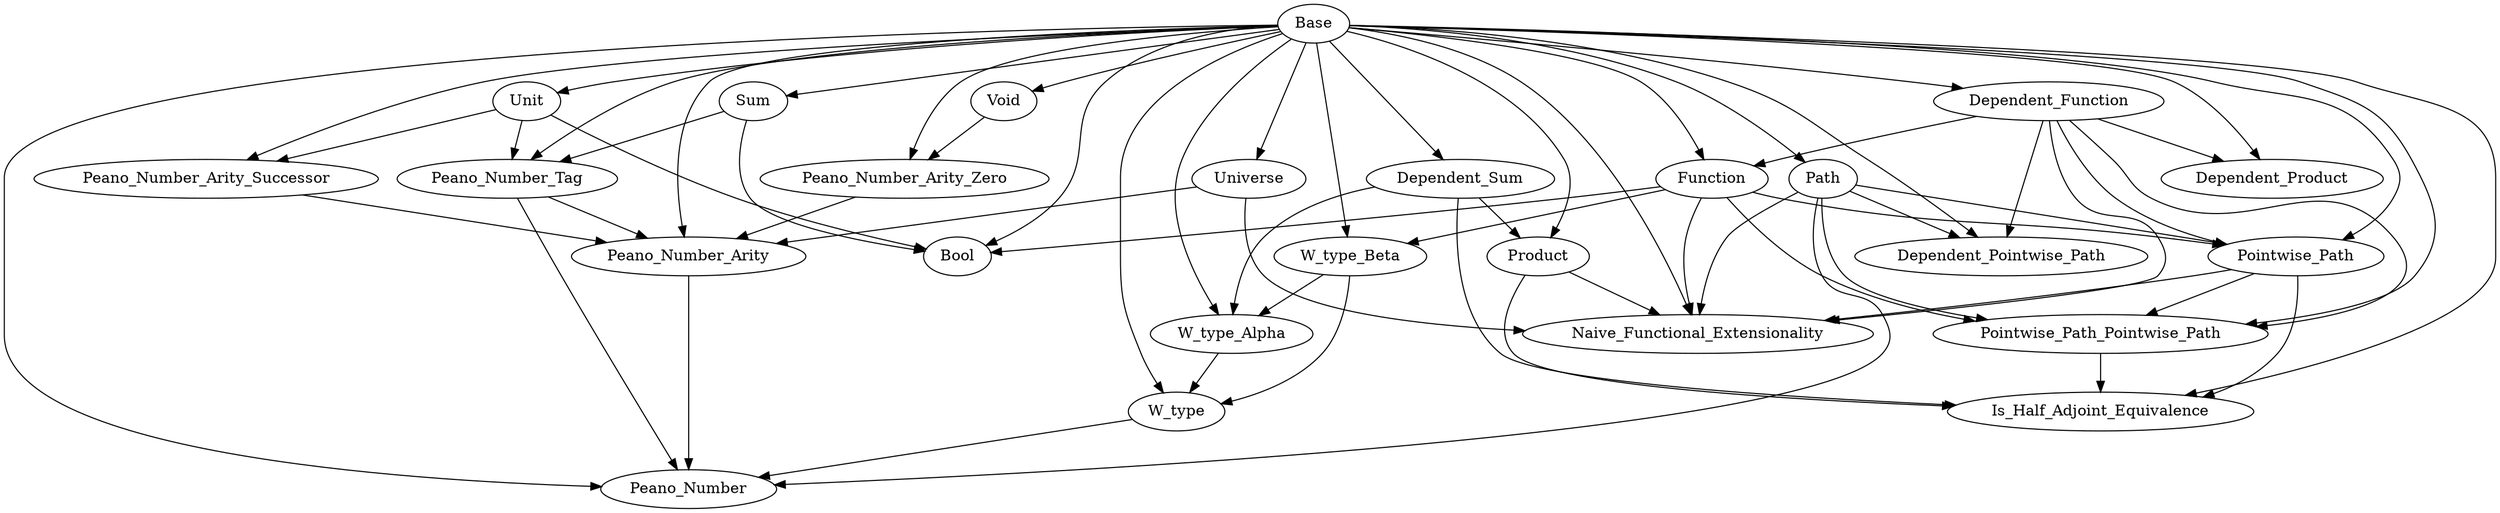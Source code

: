 digraph Dependencies {
  # Base
  # Dependent_Function
  "Base" -> "Dependent_Function";
  # Function
  "Base" -> "Function";
  "Dependent_Function" -> "Function";
  # Dependent_Product
  "Base" -> "Dependent_Product";
  "Dependent_Function" -> "Dependent_Product";
  # Dependent_Sum
  "Base" -> "Dependent_Sum";
  # Product
  "Base" -> "Product";
  "Dependent_Sum" -> "Product";
  # Sum
  "Base" -> "Sum";
  # Unit
  "Base" -> "Unit";
  # Void
  "Base" -> "Void";
  # W_type_Beta
  "Base" -> "W_type_Beta";
  "Function" -> "W_type_Beta";
  # W_type_Alpha
  "Base" -> "W_type_Alpha";
  "Dependent_Sum" -> "W_type_Alpha";
  "W_type_Beta" -> "W_type_Alpha";
  # W_type
  "Base" -> "W_type";
  "W_type_Alpha" -> "W_type";
  "W_type_Beta" -> "W_type";
  # Universe
  "Base" -> "Universe";
  # Path
  "Base" -> "Path";
  # Dependent_Pointwise_Path
  "Base" -> "Dependent_Pointwise_Path";
  "Dependent_Function" -> "Dependent_Pointwise_Path";
  "Path" -> "Dependent_Pointwise_Path";
  # Pointwise_Path
  "Base" -> "Pointwise_Path";
  "Dependent_Function" -> "Pointwise_Path";
  "Function" -> "Pointwise_Path";
  "Path" -> "Pointwise_Path";
  # Pointwise_Path_Pointwise_Path
  "Base" -> "Pointwise_Path_Pointwise_Path";
  "Dependent_Function" -> "Pointwise_Path_Pointwise_Path";
  "Function" -> "Pointwise_Path_Pointwise_Path";
  "Path" -> "Pointwise_Path_Pointwise_Path";
  "Pointwise_Path" -> "Pointwise_Path_Pointwise_Path";
  # Is_Half_Adjoint_Equivalence
  "Base" -> "Is_Half_Adjoint_Equivalence";
  "Dependent_Sum" -> "Is_Half_Adjoint_Equivalence";
  "Product" -> "Is_Half_Adjoint_Equivalence";
  "Pointwise_Path" -> "Is_Half_Adjoint_Equivalence";
  "Pointwise_Path_Pointwise_Path" -> "Is_Half_Adjoint_Equivalence";
  # Naive_Functional_Extensionality
  "Base" -> "Naive_Functional_Extensionality";
  "Dependent_Function" -> "Naive_Functional_Extensionality";
  "Function" -> "Naive_Functional_Extensionality";
  "Product" -> "Naive_Functional_Extensionality";
  "Universe" -> "Naive_Functional_Extensionality";
  "Path" -> "Naive_Functional_Extensionality";
  "Pointwise_Path" -> "Naive_Functional_Extensionality";
  # Bool
  "Base" -> "Bool";
  "Function" -> "Bool";
  "Sum" -> "Bool";
  "Unit" -> "Bool";
  # Peano_Number_Tag
  "Base" -> "Peano_Number_Tag";
  "Sum" -> "Peano_Number_Tag";
  "Unit" -> "Peano_Number_Tag";
  # Peano_Number_Arity_Zero
  "Base" -> "Peano_Number_Arity_Zero";
  "Void" -> "Peano_Number_Arity_Zero";
  # Peano_Number_Arity_Successor
  "Base" -> "Peano_Number_Arity_Successor";
  "Unit" -> "Peano_Number_Arity_Successor";
  # Peano_Number_Arity
  "Base" -> "Peano_Number_Arity";
  "Universe" -> "Peano_Number_Arity";
  "Peano_Number_Tag" -> "Peano_Number_Arity";
  "Peano_Number_Arity_Zero" -> "Peano_Number_Arity";
  "Peano_Number_Arity_Successor" -> "Peano_Number_Arity";
  # Peano_Number
  "Base" -> "Peano_Number";
  "W_type" -> "Peano_Number";
  "Path" -> "Peano_Number";
  "Peano_Number_Tag" -> "Peano_Number";
  "Peano_Number_Arity" -> "Peano_Number";
}
